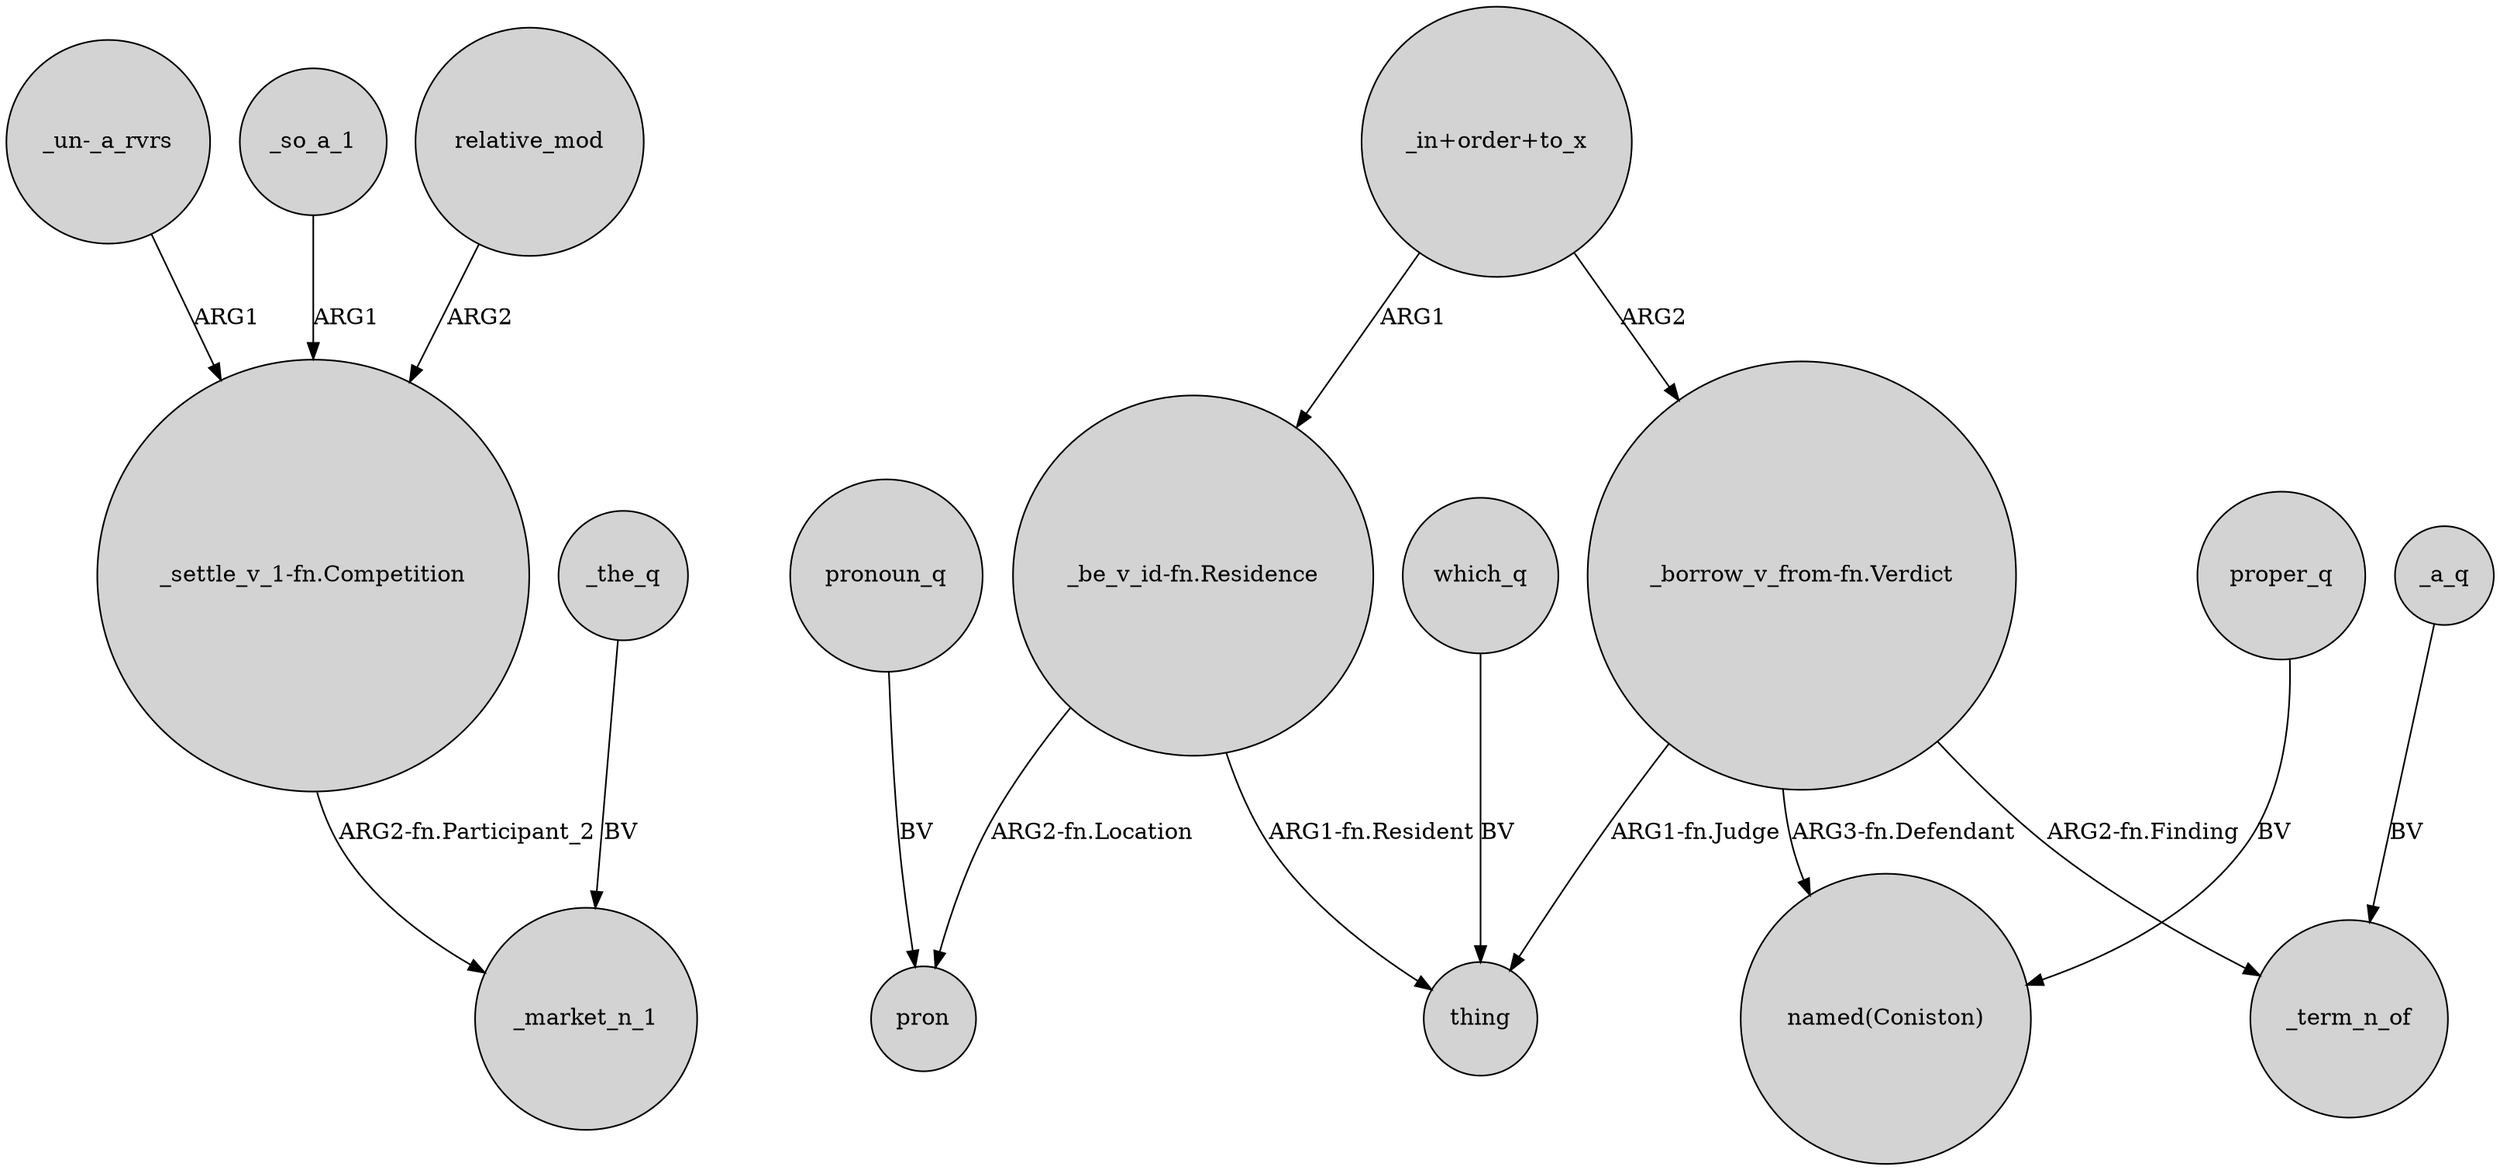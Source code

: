 digraph {
	node [shape=circle style=filled]
	"_un-_a_rvrs" -> "_settle_v_1-fn.Competition" [label=ARG1]
	"_in+order+to_x" -> "_be_v_id-fn.Residence" [label=ARG1]
	"_settle_v_1-fn.Competition" -> _market_n_1 [label="ARG2-fn.Participant_2"]
	"_be_v_id-fn.Residence" -> pron [label="ARG2-fn.Location"]
	"_borrow_v_from-fn.Verdict" -> thing [label="ARG1-fn.Judge"]
	_so_a_1 -> "_settle_v_1-fn.Competition" [label=ARG1]
	proper_q -> "named(Coniston)" [label=BV]
	_the_q -> _market_n_1 [label=BV]
	"_be_v_id-fn.Residence" -> thing [label="ARG1-fn.Resident"]
	relative_mod -> "_settle_v_1-fn.Competition" [label=ARG2]
	"_in+order+to_x" -> "_borrow_v_from-fn.Verdict" [label=ARG2]
	pronoun_q -> pron [label=BV]
	"_borrow_v_from-fn.Verdict" -> _term_n_of [label="ARG2-fn.Finding"]
	"_borrow_v_from-fn.Verdict" -> "named(Coniston)" [label="ARG3-fn.Defendant"]
	which_q -> thing [label=BV]
	_a_q -> _term_n_of [label=BV]
}

